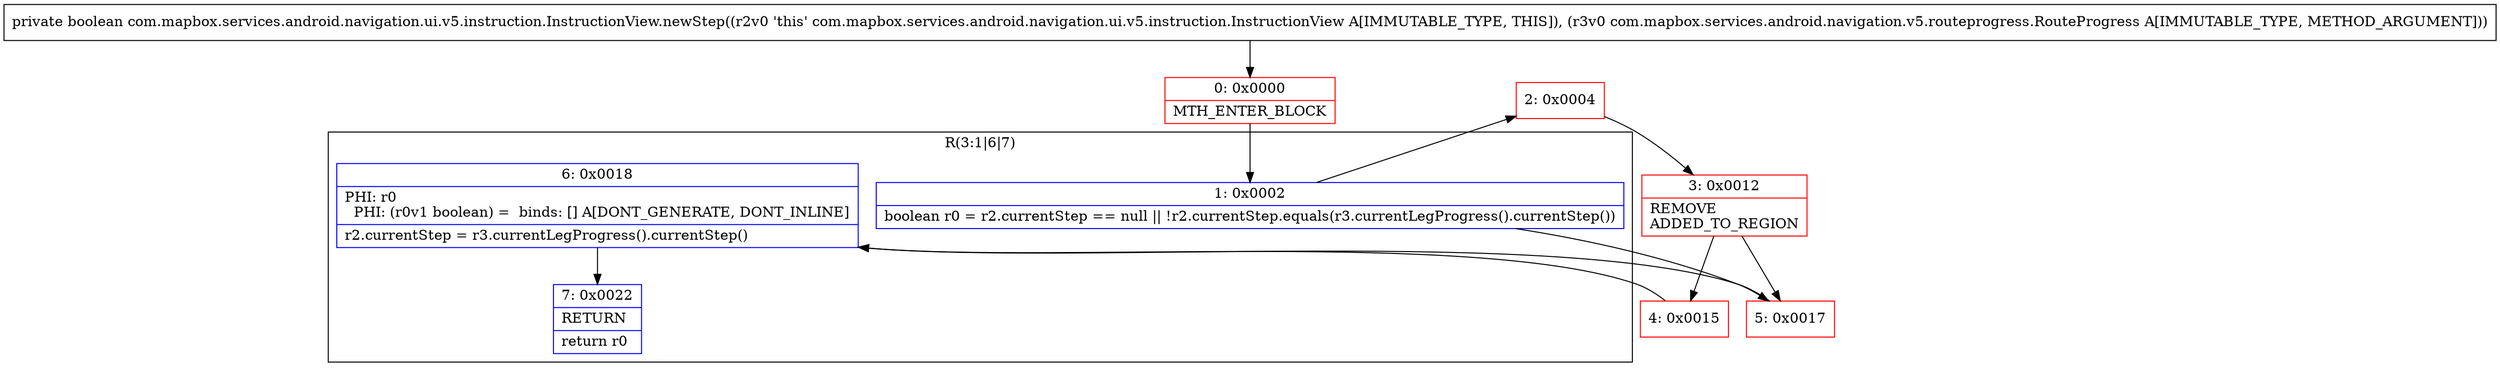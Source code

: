 digraph "CFG forcom.mapbox.services.android.navigation.ui.v5.instruction.InstructionView.newStep(Lcom\/mapbox\/services\/android\/navigation\/v5\/routeprogress\/RouteProgress;)Z" {
subgraph cluster_Region_231621342 {
label = "R(3:1|6|7)";
node [shape=record,color=blue];
Node_1 [shape=record,label="{1\:\ 0x0002|boolean r0 = r2.currentStep == null \|\| !r2.currentStep.equals(r3.currentLegProgress().currentStep())\l}"];
Node_6 [shape=record,label="{6\:\ 0x0018|PHI: r0 \l  PHI: (r0v1 boolean) =  binds: [] A[DONT_GENERATE, DONT_INLINE]\l|r2.currentStep = r3.currentLegProgress().currentStep()\l}"];
Node_7 [shape=record,label="{7\:\ 0x0022|RETURN\l|return r0\l}"];
}
Node_0 [shape=record,color=red,label="{0\:\ 0x0000|MTH_ENTER_BLOCK\l}"];
Node_2 [shape=record,color=red,label="{2\:\ 0x0004}"];
Node_3 [shape=record,color=red,label="{3\:\ 0x0012|REMOVE\lADDED_TO_REGION\l}"];
Node_4 [shape=record,color=red,label="{4\:\ 0x0015}"];
Node_5 [shape=record,color=red,label="{5\:\ 0x0017}"];
MethodNode[shape=record,label="{private boolean com.mapbox.services.android.navigation.ui.v5.instruction.InstructionView.newStep((r2v0 'this' com.mapbox.services.android.navigation.ui.v5.instruction.InstructionView A[IMMUTABLE_TYPE, THIS]), (r3v0 com.mapbox.services.android.navigation.v5.routeprogress.RouteProgress A[IMMUTABLE_TYPE, METHOD_ARGUMENT])) }"];
MethodNode -> Node_0;
Node_1 -> Node_2;
Node_1 -> Node_5;
Node_6 -> Node_7;
Node_0 -> Node_1;
Node_2 -> Node_3;
Node_3 -> Node_4;
Node_3 -> Node_5;
Node_4 -> Node_6;
Node_5 -> Node_6;
}

